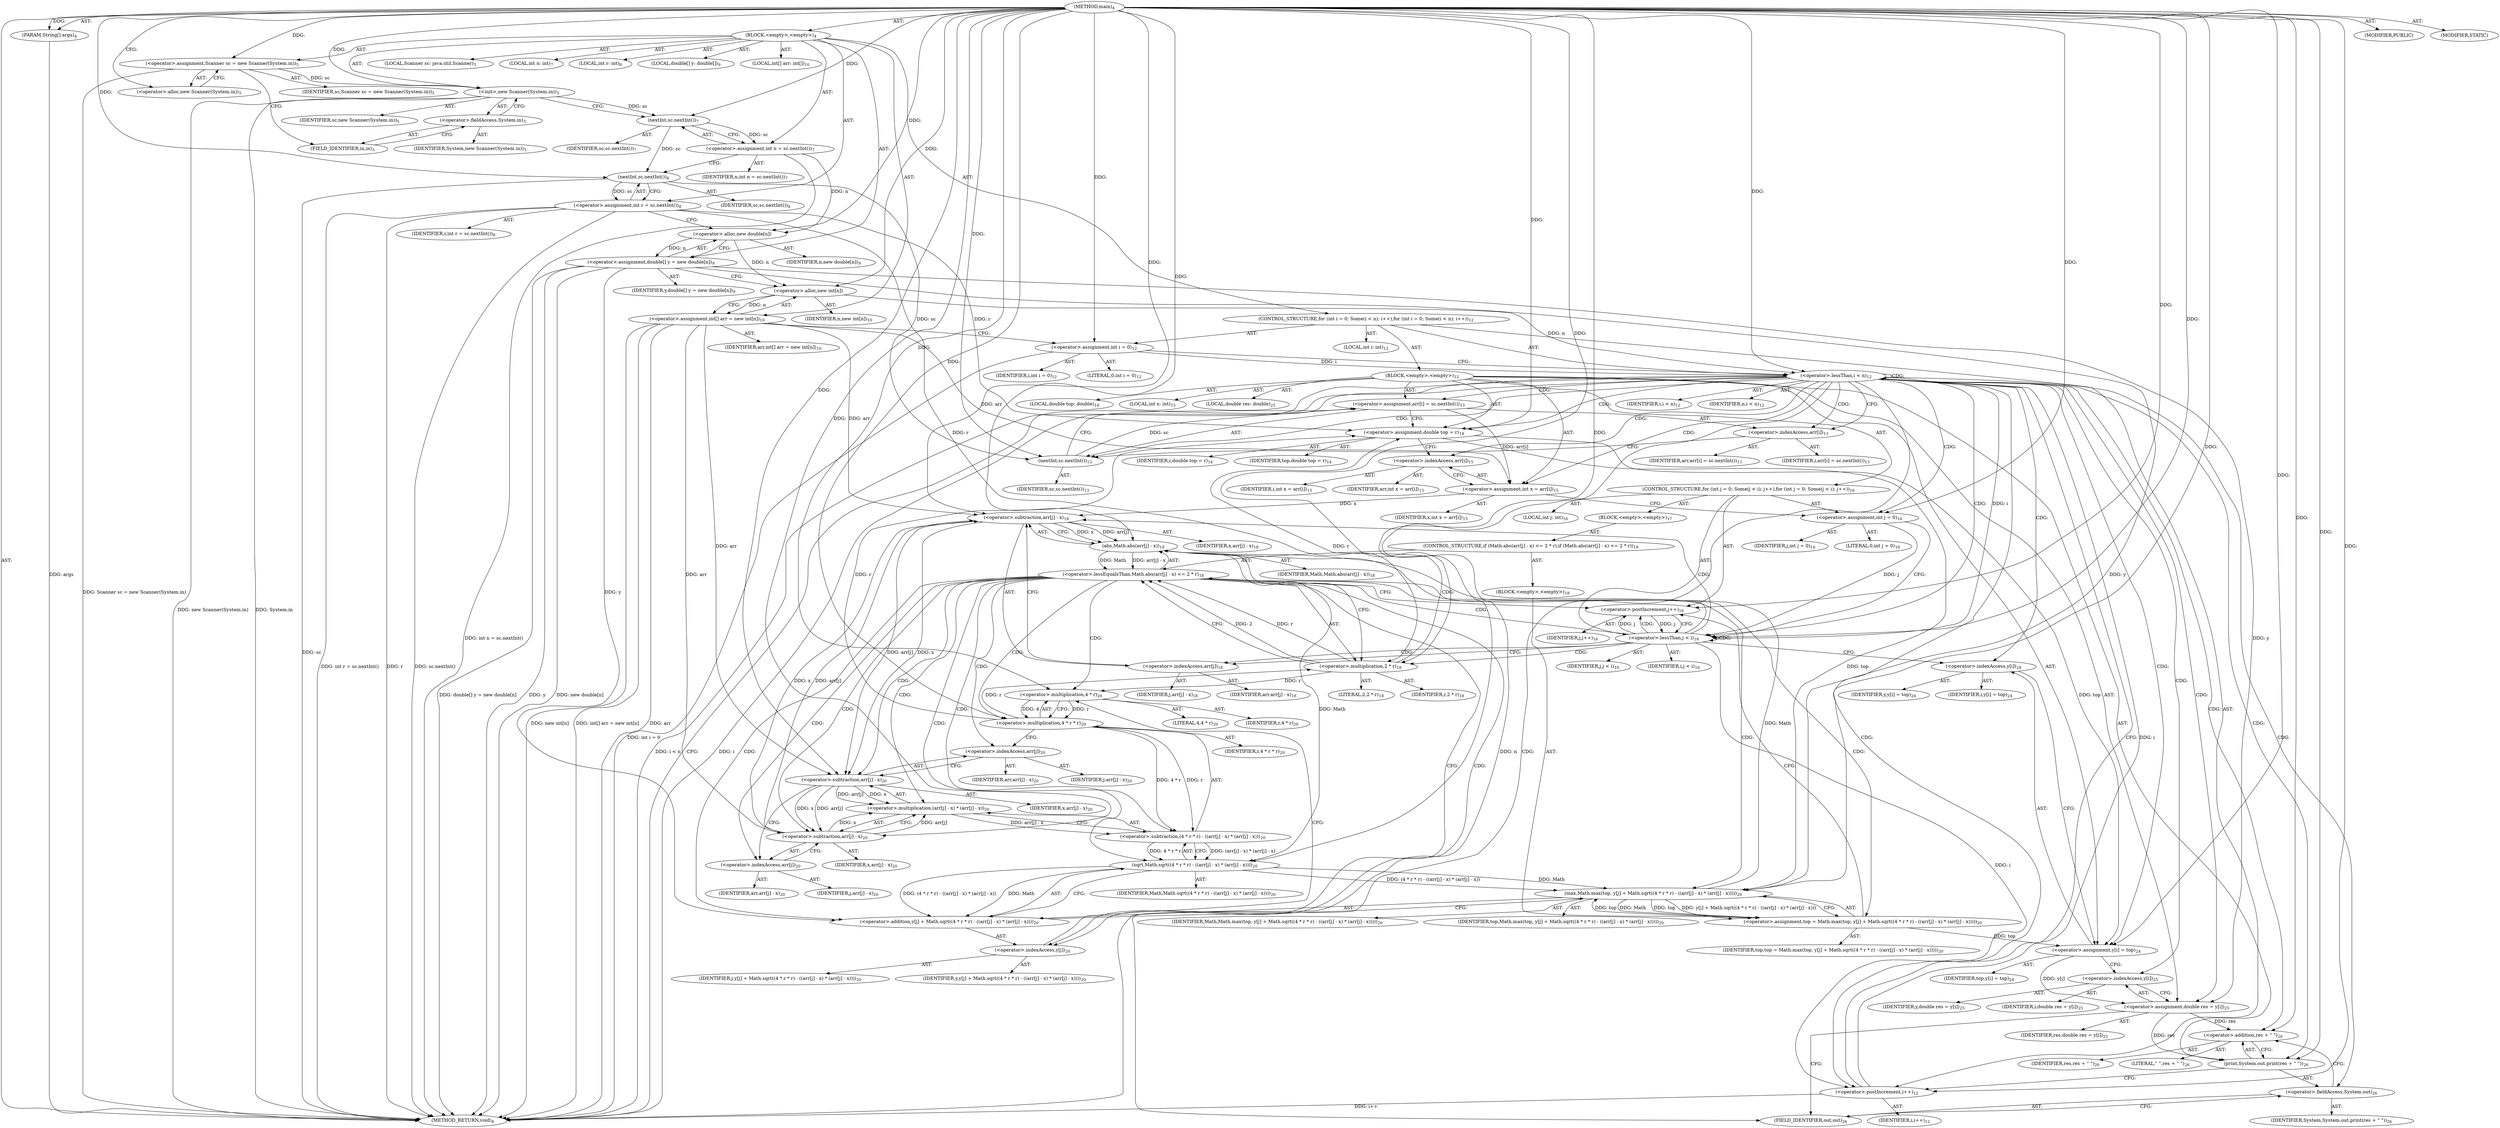 digraph "main" {  
"19" [label = <(METHOD,main)<SUB>4</SUB>> ]
"20" [label = <(PARAM,String[] args)<SUB>4</SUB>> ]
"21" [label = <(BLOCK,&lt;empty&gt;,&lt;empty&gt;)<SUB>4</SUB>> ]
"4" [label = <(LOCAL,Scanner sc: java.util.Scanner)<SUB>5</SUB>> ]
"22" [label = <(&lt;operator&gt;.assignment,Scanner sc = new Scanner(System.in))<SUB>5</SUB>> ]
"23" [label = <(IDENTIFIER,sc,Scanner sc = new Scanner(System.in))<SUB>5</SUB>> ]
"24" [label = <(&lt;operator&gt;.alloc,new Scanner(System.in))<SUB>5</SUB>> ]
"25" [label = <(&lt;init&gt;,new Scanner(System.in))<SUB>5</SUB>> ]
"3" [label = <(IDENTIFIER,sc,new Scanner(System.in))<SUB>5</SUB>> ]
"26" [label = <(&lt;operator&gt;.fieldAccess,System.in)<SUB>5</SUB>> ]
"27" [label = <(IDENTIFIER,System,new Scanner(System.in))<SUB>5</SUB>> ]
"28" [label = <(FIELD_IDENTIFIER,in,in)<SUB>5</SUB>> ]
"29" [label = <(LOCAL,int n: int)<SUB>7</SUB>> ]
"30" [label = <(&lt;operator&gt;.assignment,int n = sc.nextInt())<SUB>7</SUB>> ]
"31" [label = <(IDENTIFIER,n,int n = sc.nextInt())<SUB>7</SUB>> ]
"32" [label = <(nextInt,sc.nextInt())<SUB>7</SUB>> ]
"33" [label = <(IDENTIFIER,sc,sc.nextInt())<SUB>7</SUB>> ]
"34" [label = <(LOCAL,int r: int)<SUB>8</SUB>> ]
"35" [label = <(&lt;operator&gt;.assignment,int r = sc.nextInt())<SUB>8</SUB>> ]
"36" [label = <(IDENTIFIER,r,int r = sc.nextInt())<SUB>8</SUB>> ]
"37" [label = <(nextInt,sc.nextInt())<SUB>8</SUB>> ]
"38" [label = <(IDENTIFIER,sc,sc.nextInt())<SUB>8</SUB>> ]
"39" [label = <(LOCAL,double[] y: double[])<SUB>9</SUB>> ]
"40" [label = <(&lt;operator&gt;.assignment,double[] y = new double[n])<SUB>9</SUB>> ]
"41" [label = <(IDENTIFIER,y,double[] y = new double[n])<SUB>9</SUB>> ]
"42" [label = <(&lt;operator&gt;.alloc,new double[n])> ]
"43" [label = <(IDENTIFIER,n,new double[n])<SUB>9</SUB>> ]
"44" [label = <(LOCAL,int[] arr: int[])<SUB>10</SUB>> ]
"45" [label = <(&lt;operator&gt;.assignment,int[] arr = new int[n])<SUB>10</SUB>> ]
"46" [label = <(IDENTIFIER,arr,int[] arr = new int[n])<SUB>10</SUB>> ]
"47" [label = <(&lt;operator&gt;.alloc,new int[n])> ]
"48" [label = <(IDENTIFIER,n,new int[n])<SUB>10</SUB>> ]
"49" [label = <(CONTROL_STRUCTURE,for (int i = 0; Some(i &lt; n); i++),for (int i = 0; Some(i &lt; n); i++))<SUB>12</SUB>> ]
"50" [label = <(LOCAL,int i: int)<SUB>12</SUB>> ]
"51" [label = <(&lt;operator&gt;.assignment,int i = 0)<SUB>12</SUB>> ]
"52" [label = <(IDENTIFIER,i,int i = 0)<SUB>12</SUB>> ]
"53" [label = <(LITERAL,0,int i = 0)<SUB>12</SUB>> ]
"54" [label = <(&lt;operator&gt;.lessThan,i &lt; n)<SUB>12</SUB>> ]
"55" [label = <(IDENTIFIER,i,i &lt; n)<SUB>12</SUB>> ]
"56" [label = <(IDENTIFIER,n,i &lt; n)<SUB>12</SUB>> ]
"57" [label = <(&lt;operator&gt;.postIncrement,i++)<SUB>12</SUB>> ]
"58" [label = <(IDENTIFIER,i,i++)<SUB>12</SUB>> ]
"59" [label = <(BLOCK,&lt;empty&gt;,&lt;empty&gt;)<SUB>12</SUB>> ]
"60" [label = <(&lt;operator&gt;.assignment,arr[i] = sc.nextInt())<SUB>13</SUB>> ]
"61" [label = <(&lt;operator&gt;.indexAccess,arr[i])<SUB>13</SUB>> ]
"62" [label = <(IDENTIFIER,arr,arr[i] = sc.nextInt())<SUB>13</SUB>> ]
"63" [label = <(IDENTIFIER,i,arr[i] = sc.nextInt())<SUB>13</SUB>> ]
"64" [label = <(nextInt,sc.nextInt())<SUB>13</SUB>> ]
"65" [label = <(IDENTIFIER,sc,sc.nextInt())<SUB>13</SUB>> ]
"66" [label = <(LOCAL,double top: double)<SUB>14</SUB>> ]
"67" [label = <(&lt;operator&gt;.assignment,double top = r)<SUB>14</SUB>> ]
"68" [label = <(IDENTIFIER,top,double top = r)<SUB>14</SUB>> ]
"69" [label = <(IDENTIFIER,r,double top = r)<SUB>14</SUB>> ]
"70" [label = <(LOCAL,int x: int)<SUB>15</SUB>> ]
"71" [label = <(&lt;operator&gt;.assignment,int x = arr[i])<SUB>15</SUB>> ]
"72" [label = <(IDENTIFIER,x,int x = arr[i])<SUB>15</SUB>> ]
"73" [label = <(&lt;operator&gt;.indexAccess,arr[i])<SUB>15</SUB>> ]
"74" [label = <(IDENTIFIER,arr,int x = arr[i])<SUB>15</SUB>> ]
"75" [label = <(IDENTIFIER,i,int x = arr[i])<SUB>15</SUB>> ]
"76" [label = <(CONTROL_STRUCTURE,for (int j = 0; Some(j &lt; i); j++),for (int j = 0; Some(j &lt; i); j++))<SUB>16</SUB>> ]
"77" [label = <(LOCAL,int j: int)<SUB>16</SUB>> ]
"78" [label = <(&lt;operator&gt;.assignment,int j = 0)<SUB>16</SUB>> ]
"79" [label = <(IDENTIFIER,j,int j = 0)<SUB>16</SUB>> ]
"80" [label = <(LITERAL,0,int j = 0)<SUB>16</SUB>> ]
"81" [label = <(&lt;operator&gt;.lessThan,j &lt; i)<SUB>16</SUB>> ]
"82" [label = <(IDENTIFIER,j,j &lt; i)<SUB>16</SUB>> ]
"83" [label = <(IDENTIFIER,i,j &lt; i)<SUB>16</SUB>> ]
"84" [label = <(&lt;operator&gt;.postIncrement,j++)<SUB>16</SUB>> ]
"85" [label = <(IDENTIFIER,j,j++)<SUB>16</SUB>> ]
"86" [label = <(BLOCK,&lt;empty&gt;,&lt;empty&gt;)<SUB>17</SUB>> ]
"87" [label = <(CONTROL_STRUCTURE,if (Math.abs(arr[j] - x) &lt;= 2 * r),if (Math.abs(arr[j] - x) &lt;= 2 * r))<SUB>18</SUB>> ]
"88" [label = <(&lt;operator&gt;.lessEqualsThan,Math.abs(arr[j] - x) &lt;= 2 * r)<SUB>18</SUB>> ]
"89" [label = <(abs,Math.abs(arr[j] - x))<SUB>18</SUB>> ]
"90" [label = <(IDENTIFIER,Math,Math.abs(arr[j] - x))<SUB>18</SUB>> ]
"91" [label = <(&lt;operator&gt;.subtraction,arr[j] - x)<SUB>18</SUB>> ]
"92" [label = <(&lt;operator&gt;.indexAccess,arr[j])<SUB>18</SUB>> ]
"93" [label = <(IDENTIFIER,arr,arr[j] - x)<SUB>18</SUB>> ]
"94" [label = <(IDENTIFIER,j,arr[j] - x)<SUB>18</SUB>> ]
"95" [label = <(IDENTIFIER,x,arr[j] - x)<SUB>18</SUB>> ]
"96" [label = <(&lt;operator&gt;.multiplication,2 * r)<SUB>18</SUB>> ]
"97" [label = <(LITERAL,2,2 * r)<SUB>18</SUB>> ]
"98" [label = <(IDENTIFIER,r,2 * r)<SUB>18</SUB>> ]
"99" [label = <(BLOCK,&lt;empty&gt;,&lt;empty&gt;)<SUB>18</SUB>> ]
"100" [label = <(&lt;operator&gt;.assignment,top = Math.max(top, y[j] + Math.sqrt((4 * r * r) - ((arr[j] - x) * (arr[j] - x)))))<SUB>20</SUB>> ]
"101" [label = <(IDENTIFIER,top,top = Math.max(top, y[j] + Math.sqrt((4 * r * r) - ((arr[j] - x) * (arr[j] - x)))))<SUB>20</SUB>> ]
"102" [label = <(max,Math.max(top, y[j] + Math.sqrt((4 * r * r) - ((arr[j] - x) * (arr[j] - x)))))<SUB>20</SUB>> ]
"103" [label = <(IDENTIFIER,Math,Math.max(top, y[j] + Math.sqrt((4 * r * r) - ((arr[j] - x) * (arr[j] - x)))))<SUB>20</SUB>> ]
"104" [label = <(IDENTIFIER,top,Math.max(top, y[j] + Math.sqrt((4 * r * r) - ((arr[j] - x) * (arr[j] - x)))))<SUB>20</SUB>> ]
"105" [label = <(&lt;operator&gt;.addition,y[j] + Math.sqrt((4 * r * r) - ((arr[j] - x) * (arr[j] - x))))<SUB>20</SUB>> ]
"106" [label = <(&lt;operator&gt;.indexAccess,y[j])<SUB>20</SUB>> ]
"107" [label = <(IDENTIFIER,y,y[j] + Math.sqrt((4 * r * r) - ((arr[j] - x) * (arr[j] - x))))<SUB>20</SUB>> ]
"108" [label = <(IDENTIFIER,j,y[j] + Math.sqrt((4 * r * r) - ((arr[j] - x) * (arr[j] - x))))<SUB>20</SUB>> ]
"109" [label = <(sqrt,Math.sqrt((4 * r * r) - ((arr[j] - x) * (arr[j] - x))))<SUB>20</SUB>> ]
"110" [label = <(IDENTIFIER,Math,Math.sqrt((4 * r * r) - ((arr[j] - x) * (arr[j] - x))))<SUB>20</SUB>> ]
"111" [label = <(&lt;operator&gt;.subtraction,(4 * r * r) - ((arr[j] - x) * (arr[j] - x)))<SUB>20</SUB>> ]
"112" [label = <(&lt;operator&gt;.multiplication,4 * r * r)<SUB>20</SUB>> ]
"113" [label = <(&lt;operator&gt;.multiplication,4 * r)<SUB>20</SUB>> ]
"114" [label = <(LITERAL,4,4 * r)<SUB>20</SUB>> ]
"115" [label = <(IDENTIFIER,r,4 * r)<SUB>20</SUB>> ]
"116" [label = <(IDENTIFIER,r,4 * r * r)<SUB>20</SUB>> ]
"117" [label = <(&lt;operator&gt;.multiplication,(arr[j] - x) * (arr[j] - x))<SUB>20</SUB>> ]
"118" [label = <(&lt;operator&gt;.subtraction,arr[j] - x)<SUB>20</SUB>> ]
"119" [label = <(&lt;operator&gt;.indexAccess,arr[j])<SUB>20</SUB>> ]
"120" [label = <(IDENTIFIER,arr,arr[j] - x)<SUB>20</SUB>> ]
"121" [label = <(IDENTIFIER,j,arr[j] - x)<SUB>20</SUB>> ]
"122" [label = <(IDENTIFIER,x,arr[j] - x)<SUB>20</SUB>> ]
"123" [label = <(&lt;operator&gt;.subtraction,arr[j] - x)<SUB>20</SUB>> ]
"124" [label = <(&lt;operator&gt;.indexAccess,arr[j])<SUB>20</SUB>> ]
"125" [label = <(IDENTIFIER,arr,arr[j] - x)<SUB>20</SUB>> ]
"126" [label = <(IDENTIFIER,j,arr[j] - x)<SUB>20</SUB>> ]
"127" [label = <(IDENTIFIER,x,arr[j] - x)<SUB>20</SUB>> ]
"128" [label = <(&lt;operator&gt;.assignment,y[i] = top)<SUB>24</SUB>> ]
"129" [label = <(&lt;operator&gt;.indexAccess,y[i])<SUB>24</SUB>> ]
"130" [label = <(IDENTIFIER,y,y[i] = top)<SUB>24</SUB>> ]
"131" [label = <(IDENTIFIER,i,y[i] = top)<SUB>24</SUB>> ]
"132" [label = <(IDENTIFIER,top,y[i] = top)<SUB>24</SUB>> ]
"133" [label = <(LOCAL,double res: double)<SUB>25</SUB>> ]
"134" [label = <(&lt;operator&gt;.assignment,double res = y[i])<SUB>25</SUB>> ]
"135" [label = <(IDENTIFIER,res,double res = y[i])<SUB>25</SUB>> ]
"136" [label = <(&lt;operator&gt;.indexAccess,y[i])<SUB>25</SUB>> ]
"137" [label = <(IDENTIFIER,y,double res = y[i])<SUB>25</SUB>> ]
"138" [label = <(IDENTIFIER,i,double res = y[i])<SUB>25</SUB>> ]
"139" [label = <(print,System.out.print(res + &quot; &quot;))<SUB>26</SUB>> ]
"140" [label = <(&lt;operator&gt;.fieldAccess,System.out)<SUB>26</SUB>> ]
"141" [label = <(IDENTIFIER,System,System.out.print(res + &quot; &quot;))<SUB>26</SUB>> ]
"142" [label = <(FIELD_IDENTIFIER,out,out)<SUB>26</SUB>> ]
"143" [label = <(&lt;operator&gt;.addition,res + &quot; &quot;)<SUB>26</SUB>> ]
"144" [label = <(IDENTIFIER,res,res + &quot; &quot;)<SUB>26</SUB>> ]
"145" [label = <(LITERAL,&quot; &quot;,res + &quot; &quot;)<SUB>26</SUB>> ]
"146" [label = <(MODIFIER,PUBLIC)> ]
"147" [label = <(MODIFIER,STATIC)> ]
"148" [label = <(METHOD_RETURN,void)<SUB>4</SUB>> ]
  "19" -> "20"  [ label = "AST: "] 
  "19" -> "21"  [ label = "AST: "] 
  "19" -> "146"  [ label = "AST: "] 
  "19" -> "147"  [ label = "AST: "] 
  "19" -> "148"  [ label = "AST: "] 
  "21" -> "4"  [ label = "AST: "] 
  "21" -> "22"  [ label = "AST: "] 
  "21" -> "25"  [ label = "AST: "] 
  "21" -> "29"  [ label = "AST: "] 
  "21" -> "30"  [ label = "AST: "] 
  "21" -> "34"  [ label = "AST: "] 
  "21" -> "35"  [ label = "AST: "] 
  "21" -> "39"  [ label = "AST: "] 
  "21" -> "40"  [ label = "AST: "] 
  "21" -> "44"  [ label = "AST: "] 
  "21" -> "45"  [ label = "AST: "] 
  "21" -> "49"  [ label = "AST: "] 
  "22" -> "23"  [ label = "AST: "] 
  "22" -> "24"  [ label = "AST: "] 
  "25" -> "3"  [ label = "AST: "] 
  "25" -> "26"  [ label = "AST: "] 
  "26" -> "27"  [ label = "AST: "] 
  "26" -> "28"  [ label = "AST: "] 
  "30" -> "31"  [ label = "AST: "] 
  "30" -> "32"  [ label = "AST: "] 
  "32" -> "33"  [ label = "AST: "] 
  "35" -> "36"  [ label = "AST: "] 
  "35" -> "37"  [ label = "AST: "] 
  "37" -> "38"  [ label = "AST: "] 
  "40" -> "41"  [ label = "AST: "] 
  "40" -> "42"  [ label = "AST: "] 
  "42" -> "43"  [ label = "AST: "] 
  "45" -> "46"  [ label = "AST: "] 
  "45" -> "47"  [ label = "AST: "] 
  "47" -> "48"  [ label = "AST: "] 
  "49" -> "50"  [ label = "AST: "] 
  "49" -> "51"  [ label = "AST: "] 
  "49" -> "54"  [ label = "AST: "] 
  "49" -> "57"  [ label = "AST: "] 
  "49" -> "59"  [ label = "AST: "] 
  "51" -> "52"  [ label = "AST: "] 
  "51" -> "53"  [ label = "AST: "] 
  "54" -> "55"  [ label = "AST: "] 
  "54" -> "56"  [ label = "AST: "] 
  "57" -> "58"  [ label = "AST: "] 
  "59" -> "60"  [ label = "AST: "] 
  "59" -> "66"  [ label = "AST: "] 
  "59" -> "67"  [ label = "AST: "] 
  "59" -> "70"  [ label = "AST: "] 
  "59" -> "71"  [ label = "AST: "] 
  "59" -> "76"  [ label = "AST: "] 
  "59" -> "128"  [ label = "AST: "] 
  "59" -> "133"  [ label = "AST: "] 
  "59" -> "134"  [ label = "AST: "] 
  "59" -> "139"  [ label = "AST: "] 
  "60" -> "61"  [ label = "AST: "] 
  "60" -> "64"  [ label = "AST: "] 
  "61" -> "62"  [ label = "AST: "] 
  "61" -> "63"  [ label = "AST: "] 
  "64" -> "65"  [ label = "AST: "] 
  "67" -> "68"  [ label = "AST: "] 
  "67" -> "69"  [ label = "AST: "] 
  "71" -> "72"  [ label = "AST: "] 
  "71" -> "73"  [ label = "AST: "] 
  "73" -> "74"  [ label = "AST: "] 
  "73" -> "75"  [ label = "AST: "] 
  "76" -> "77"  [ label = "AST: "] 
  "76" -> "78"  [ label = "AST: "] 
  "76" -> "81"  [ label = "AST: "] 
  "76" -> "84"  [ label = "AST: "] 
  "76" -> "86"  [ label = "AST: "] 
  "78" -> "79"  [ label = "AST: "] 
  "78" -> "80"  [ label = "AST: "] 
  "81" -> "82"  [ label = "AST: "] 
  "81" -> "83"  [ label = "AST: "] 
  "84" -> "85"  [ label = "AST: "] 
  "86" -> "87"  [ label = "AST: "] 
  "87" -> "88"  [ label = "AST: "] 
  "87" -> "99"  [ label = "AST: "] 
  "88" -> "89"  [ label = "AST: "] 
  "88" -> "96"  [ label = "AST: "] 
  "89" -> "90"  [ label = "AST: "] 
  "89" -> "91"  [ label = "AST: "] 
  "91" -> "92"  [ label = "AST: "] 
  "91" -> "95"  [ label = "AST: "] 
  "92" -> "93"  [ label = "AST: "] 
  "92" -> "94"  [ label = "AST: "] 
  "96" -> "97"  [ label = "AST: "] 
  "96" -> "98"  [ label = "AST: "] 
  "99" -> "100"  [ label = "AST: "] 
  "100" -> "101"  [ label = "AST: "] 
  "100" -> "102"  [ label = "AST: "] 
  "102" -> "103"  [ label = "AST: "] 
  "102" -> "104"  [ label = "AST: "] 
  "102" -> "105"  [ label = "AST: "] 
  "105" -> "106"  [ label = "AST: "] 
  "105" -> "109"  [ label = "AST: "] 
  "106" -> "107"  [ label = "AST: "] 
  "106" -> "108"  [ label = "AST: "] 
  "109" -> "110"  [ label = "AST: "] 
  "109" -> "111"  [ label = "AST: "] 
  "111" -> "112"  [ label = "AST: "] 
  "111" -> "117"  [ label = "AST: "] 
  "112" -> "113"  [ label = "AST: "] 
  "112" -> "116"  [ label = "AST: "] 
  "113" -> "114"  [ label = "AST: "] 
  "113" -> "115"  [ label = "AST: "] 
  "117" -> "118"  [ label = "AST: "] 
  "117" -> "123"  [ label = "AST: "] 
  "118" -> "119"  [ label = "AST: "] 
  "118" -> "122"  [ label = "AST: "] 
  "119" -> "120"  [ label = "AST: "] 
  "119" -> "121"  [ label = "AST: "] 
  "123" -> "124"  [ label = "AST: "] 
  "123" -> "127"  [ label = "AST: "] 
  "124" -> "125"  [ label = "AST: "] 
  "124" -> "126"  [ label = "AST: "] 
  "128" -> "129"  [ label = "AST: "] 
  "128" -> "132"  [ label = "AST: "] 
  "129" -> "130"  [ label = "AST: "] 
  "129" -> "131"  [ label = "AST: "] 
  "134" -> "135"  [ label = "AST: "] 
  "134" -> "136"  [ label = "AST: "] 
  "136" -> "137"  [ label = "AST: "] 
  "136" -> "138"  [ label = "AST: "] 
  "139" -> "140"  [ label = "AST: "] 
  "139" -> "143"  [ label = "AST: "] 
  "140" -> "141"  [ label = "AST: "] 
  "140" -> "142"  [ label = "AST: "] 
  "143" -> "144"  [ label = "AST: "] 
  "143" -> "145"  [ label = "AST: "] 
  "22" -> "28"  [ label = "CFG: "] 
  "25" -> "32"  [ label = "CFG: "] 
  "30" -> "37"  [ label = "CFG: "] 
  "35" -> "42"  [ label = "CFG: "] 
  "40" -> "47"  [ label = "CFG: "] 
  "45" -> "51"  [ label = "CFG: "] 
  "24" -> "22"  [ label = "CFG: "] 
  "26" -> "25"  [ label = "CFG: "] 
  "32" -> "30"  [ label = "CFG: "] 
  "37" -> "35"  [ label = "CFG: "] 
  "42" -> "40"  [ label = "CFG: "] 
  "47" -> "45"  [ label = "CFG: "] 
  "51" -> "54"  [ label = "CFG: "] 
  "54" -> "148"  [ label = "CFG: "] 
  "54" -> "61"  [ label = "CFG: "] 
  "57" -> "54"  [ label = "CFG: "] 
  "28" -> "26"  [ label = "CFG: "] 
  "60" -> "67"  [ label = "CFG: "] 
  "67" -> "73"  [ label = "CFG: "] 
  "71" -> "78"  [ label = "CFG: "] 
  "128" -> "136"  [ label = "CFG: "] 
  "134" -> "142"  [ label = "CFG: "] 
  "139" -> "57"  [ label = "CFG: "] 
  "61" -> "64"  [ label = "CFG: "] 
  "64" -> "60"  [ label = "CFG: "] 
  "73" -> "71"  [ label = "CFG: "] 
  "78" -> "81"  [ label = "CFG: "] 
  "81" -> "92"  [ label = "CFG: "] 
  "81" -> "129"  [ label = "CFG: "] 
  "84" -> "81"  [ label = "CFG: "] 
  "129" -> "128"  [ label = "CFG: "] 
  "136" -> "134"  [ label = "CFG: "] 
  "140" -> "143"  [ label = "CFG: "] 
  "143" -> "139"  [ label = "CFG: "] 
  "142" -> "140"  [ label = "CFG: "] 
  "88" -> "106"  [ label = "CFG: "] 
  "88" -> "84"  [ label = "CFG: "] 
  "89" -> "96"  [ label = "CFG: "] 
  "96" -> "88"  [ label = "CFG: "] 
  "100" -> "84"  [ label = "CFG: "] 
  "91" -> "89"  [ label = "CFG: "] 
  "102" -> "100"  [ label = "CFG: "] 
  "92" -> "91"  [ label = "CFG: "] 
  "105" -> "102"  [ label = "CFG: "] 
  "106" -> "113"  [ label = "CFG: "] 
  "109" -> "105"  [ label = "CFG: "] 
  "111" -> "109"  [ label = "CFG: "] 
  "112" -> "119"  [ label = "CFG: "] 
  "117" -> "111"  [ label = "CFG: "] 
  "113" -> "112"  [ label = "CFG: "] 
  "118" -> "124"  [ label = "CFG: "] 
  "123" -> "117"  [ label = "CFG: "] 
  "119" -> "118"  [ label = "CFG: "] 
  "124" -> "123"  [ label = "CFG: "] 
  "19" -> "24"  [ label = "CFG: "] 
  "20" -> "148"  [ label = "DDG: args"] 
  "22" -> "148"  [ label = "DDG: Scanner sc = new Scanner(System.in)"] 
  "25" -> "148"  [ label = "DDG: System.in"] 
  "25" -> "148"  [ label = "DDG: new Scanner(System.in)"] 
  "30" -> "148"  [ label = "DDG: int n = sc.nextInt()"] 
  "35" -> "148"  [ label = "DDG: r"] 
  "37" -> "148"  [ label = "DDG: sc"] 
  "35" -> "148"  [ label = "DDG: sc.nextInt()"] 
  "35" -> "148"  [ label = "DDG: int r = sc.nextInt()"] 
  "40" -> "148"  [ label = "DDG: y"] 
  "40" -> "148"  [ label = "DDG: new double[n]"] 
  "40" -> "148"  [ label = "DDG: double[] y = new double[n]"] 
  "45" -> "148"  [ label = "DDG: arr"] 
  "45" -> "148"  [ label = "DDG: new int[n]"] 
  "45" -> "148"  [ label = "DDG: int[] arr = new int[n]"] 
  "51" -> "148"  [ label = "DDG: int i = 0"] 
  "54" -> "148"  [ label = "DDG: i"] 
  "54" -> "148"  [ label = "DDG: n"] 
  "54" -> "148"  [ label = "DDG: i &lt; n"] 
  "57" -> "148"  [ label = "DDG: i++"] 
  "19" -> "20"  [ label = "DDG: "] 
  "19" -> "22"  [ label = "DDG: "] 
  "32" -> "30"  [ label = "DDG: sc"] 
  "37" -> "35"  [ label = "DDG: sc"] 
  "42" -> "40"  [ label = "DDG: n"] 
  "47" -> "45"  [ label = "DDG: n"] 
  "22" -> "25"  [ label = "DDG: sc"] 
  "19" -> "25"  [ label = "DDG: "] 
  "19" -> "51"  [ label = "DDG: "] 
  "25" -> "32"  [ label = "DDG: sc"] 
  "19" -> "32"  [ label = "DDG: "] 
  "32" -> "37"  [ label = "DDG: sc"] 
  "19" -> "37"  [ label = "DDG: "] 
  "30" -> "42"  [ label = "DDG: n"] 
  "19" -> "42"  [ label = "DDG: "] 
  "42" -> "47"  [ label = "DDG: n"] 
  "19" -> "47"  [ label = "DDG: "] 
  "51" -> "54"  [ label = "DDG: i"] 
  "57" -> "54"  [ label = "DDG: i"] 
  "19" -> "54"  [ label = "DDG: "] 
  "47" -> "54"  [ label = "DDG: n"] 
  "81" -> "57"  [ label = "DDG: i"] 
  "19" -> "57"  [ label = "DDG: "] 
  "64" -> "60"  [ label = "DDG: sc"] 
  "35" -> "67"  [ label = "DDG: r"] 
  "96" -> "67"  [ label = "DDG: r"] 
  "112" -> "67"  [ label = "DDG: r"] 
  "19" -> "67"  [ label = "DDG: "] 
  "45" -> "71"  [ label = "DDG: arr"] 
  "60" -> "71"  [ label = "DDG: arr[i]"] 
  "67" -> "128"  [ label = "DDG: top"] 
  "100" -> "128"  [ label = "DDG: top"] 
  "19" -> "128"  [ label = "DDG: "] 
  "40" -> "134"  [ label = "DDG: y"] 
  "128" -> "134"  [ label = "DDG: y[i]"] 
  "19" -> "78"  [ label = "DDG: "] 
  "134" -> "139"  [ label = "DDG: res"] 
  "19" -> "139"  [ label = "DDG: "] 
  "37" -> "64"  [ label = "DDG: sc"] 
  "19" -> "64"  [ label = "DDG: "] 
  "78" -> "81"  [ label = "DDG: j"] 
  "84" -> "81"  [ label = "DDG: j"] 
  "19" -> "81"  [ label = "DDG: "] 
  "54" -> "81"  [ label = "DDG: i"] 
  "81" -> "84"  [ label = "DDG: j"] 
  "19" -> "84"  [ label = "DDG: "] 
  "134" -> "143"  [ label = "DDG: res"] 
  "19" -> "143"  [ label = "DDG: "] 
  "89" -> "88"  [ label = "DDG: Math"] 
  "89" -> "88"  [ label = "DDG: arr[j] - x"] 
  "96" -> "88"  [ label = "DDG: 2"] 
  "96" -> "88"  [ label = "DDG: r"] 
  "102" -> "100"  [ label = "DDG: Math"] 
  "102" -> "100"  [ label = "DDG: top"] 
  "102" -> "100"  [ label = "DDG: y[j] + Math.sqrt((4 * r * r) - ((arr[j] - x) * (arr[j] - x)))"] 
  "102" -> "89"  [ label = "DDG: Math"] 
  "19" -> "89"  [ label = "DDG: "] 
  "91" -> "89"  [ label = "DDG: arr[j]"] 
  "91" -> "89"  [ label = "DDG: x"] 
  "19" -> "96"  [ label = "DDG: "] 
  "112" -> "96"  [ label = "DDG: r"] 
  "35" -> "96"  [ label = "DDG: r"] 
  "45" -> "91"  [ label = "DDG: arr"] 
  "123" -> "91"  [ label = "DDG: arr[j]"] 
  "71" -> "91"  [ label = "DDG: x"] 
  "123" -> "91"  [ label = "DDG: x"] 
  "19" -> "91"  [ label = "DDG: "] 
  "109" -> "102"  [ label = "DDG: Math"] 
  "19" -> "102"  [ label = "DDG: "] 
  "67" -> "102"  [ label = "DDG: top"] 
  "100" -> "102"  [ label = "DDG: top"] 
  "40" -> "102"  [ label = "DDG: y"] 
  "109" -> "102"  [ label = "DDG: (4 * r * r) - ((arr[j] - x) * (arr[j] - x))"] 
  "40" -> "105"  [ label = "DDG: y"] 
  "109" -> "105"  [ label = "DDG: Math"] 
  "109" -> "105"  [ label = "DDG: (4 * r * r) - ((arr[j] - x) * (arr[j] - x))"] 
  "89" -> "109"  [ label = "DDG: Math"] 
  "19" -> "109"  [ label = "DDG: "] 
  "111" -> "109"  [ label = "DDG: 4 * r * r"] 
  "111" -> "109"  [ label = "DDG: (arr[j] - x) * (arr[j] - x)"] 
  "112" -> "111"  [ label = "DDG: 4 * r"] 
  "112" -> "111"  [ label = "DDG: r"] 
  "117" -> "111"  [ label = "DDG: arr[j] - x"] 
  "113" -> "112"  [ label = "DDG: 4"] 
  "113" -> "112"  [ label = "DDG: r"] 
  "19" -> "112"  [ label = "DDG: "] 
  "118" -> "117"  [ label = "DDG: arr[j]"] 
  "118" -> "117"  [ label = "DDG: x"] 
  "123" -> "117"  [ label = "DDG: arr[j]"] 
  "123" -> "117"  [ label = "DDG: x"] 
  "19" -> "113"  [ label = "DDG: "] 
  "96" -> "113"  [ label = "DDG: r"] 
  "45" -> "118"  [ label = "DDG: arr"] 
  "91" -> "118"  [ label = "DDG: arr[j]"] 
  "91" -> "118"  [ label = "DDG: x"] 
  "19" -> "118"  [ label = "DDG: "] 
  "45" -> "123"  [ label = "DDG: arr"] 
  "118" -> "123"  [ label = "DDG: arr[j]"] 
  "118" -> "123"  [ label = "DDG: x"] 
  "19" -> "123"  [ label = "DDG: "] 
  "54" -> "60"  [ label = "CDG: "] 
  "54" -> "73"  [ label = "CDG: "] 
  "54" -> "64"  [ label = "CDG: "] 
  "54" -> "57"  [ label = "CDG: "] 
  "54" -> "136"  [ label = "CDG: "] 
  "54" -> "128"  [ label = "CDG: "] 
  "54" -> "81"  [ label = "CDG: "] 
  "54" -> "67"  [ label = "CDG: "] 
  "54" -> "142"  [ label = "CDG: "] 
  "54" -> "129"  [ label = "CDG: "] 
  "54" -> "134"  [ label = "CDG: "] 
  "54" -> "140"  [ label = "CDG: "] 
  "54" -> "143"  [ label = "CDG: "] 
  "54" -> "54"  [ label = "CDG: "] 
  "54" -> "61"  [ label = "CDG: "] 
  "54" -> "71"  [ label = "CDG: "] 
  "54" -> "139"  [ label = "CDG: "] 
  "54" -> "78"  [ label = "CDG: "] 
  "81" -> "96"  [ label = "CDG: "] 
  "81" -> "89"  [ label = "CDG: "] 
  "81" -> "81"  [ label = "CDG: "] 
  "81" -> "84"  [ label = "CDG: "] 
  "81" -> "92"  [ label = "CDG: "] 
  "81" -> "91"  [ label = "CDG: "] 
  "81" -> "88"  [ label = "CDG: "] 
  "88" -> "113"  [ label = "CDG: "] 
  "88" -> "102"  [ label = "CDG: "] 
  "88" -> "119"  [ label = "CDG: "] 
  "88" -> "123"  [ label = "CDG: "] 
  "88" -> "106"  [ label = "CDG: "] 
  "88" -> "112"  [ label = "CDG: "] 
  "88" -> "105"  [ label = "CDG: "] 
  "88" -> "118"  [ label = "CDG: "] 
  "88" -> "100"  [ label = "CDG: "] 
  "88" -> "117"  [ label = "CDG: "] 
  "88" -> "124"  [ label = "CDG: "] 
  "88" -> "111"  [ label = "CDG: "] 
  "88" -> "109"  [ label = "CDG: "] 
}
